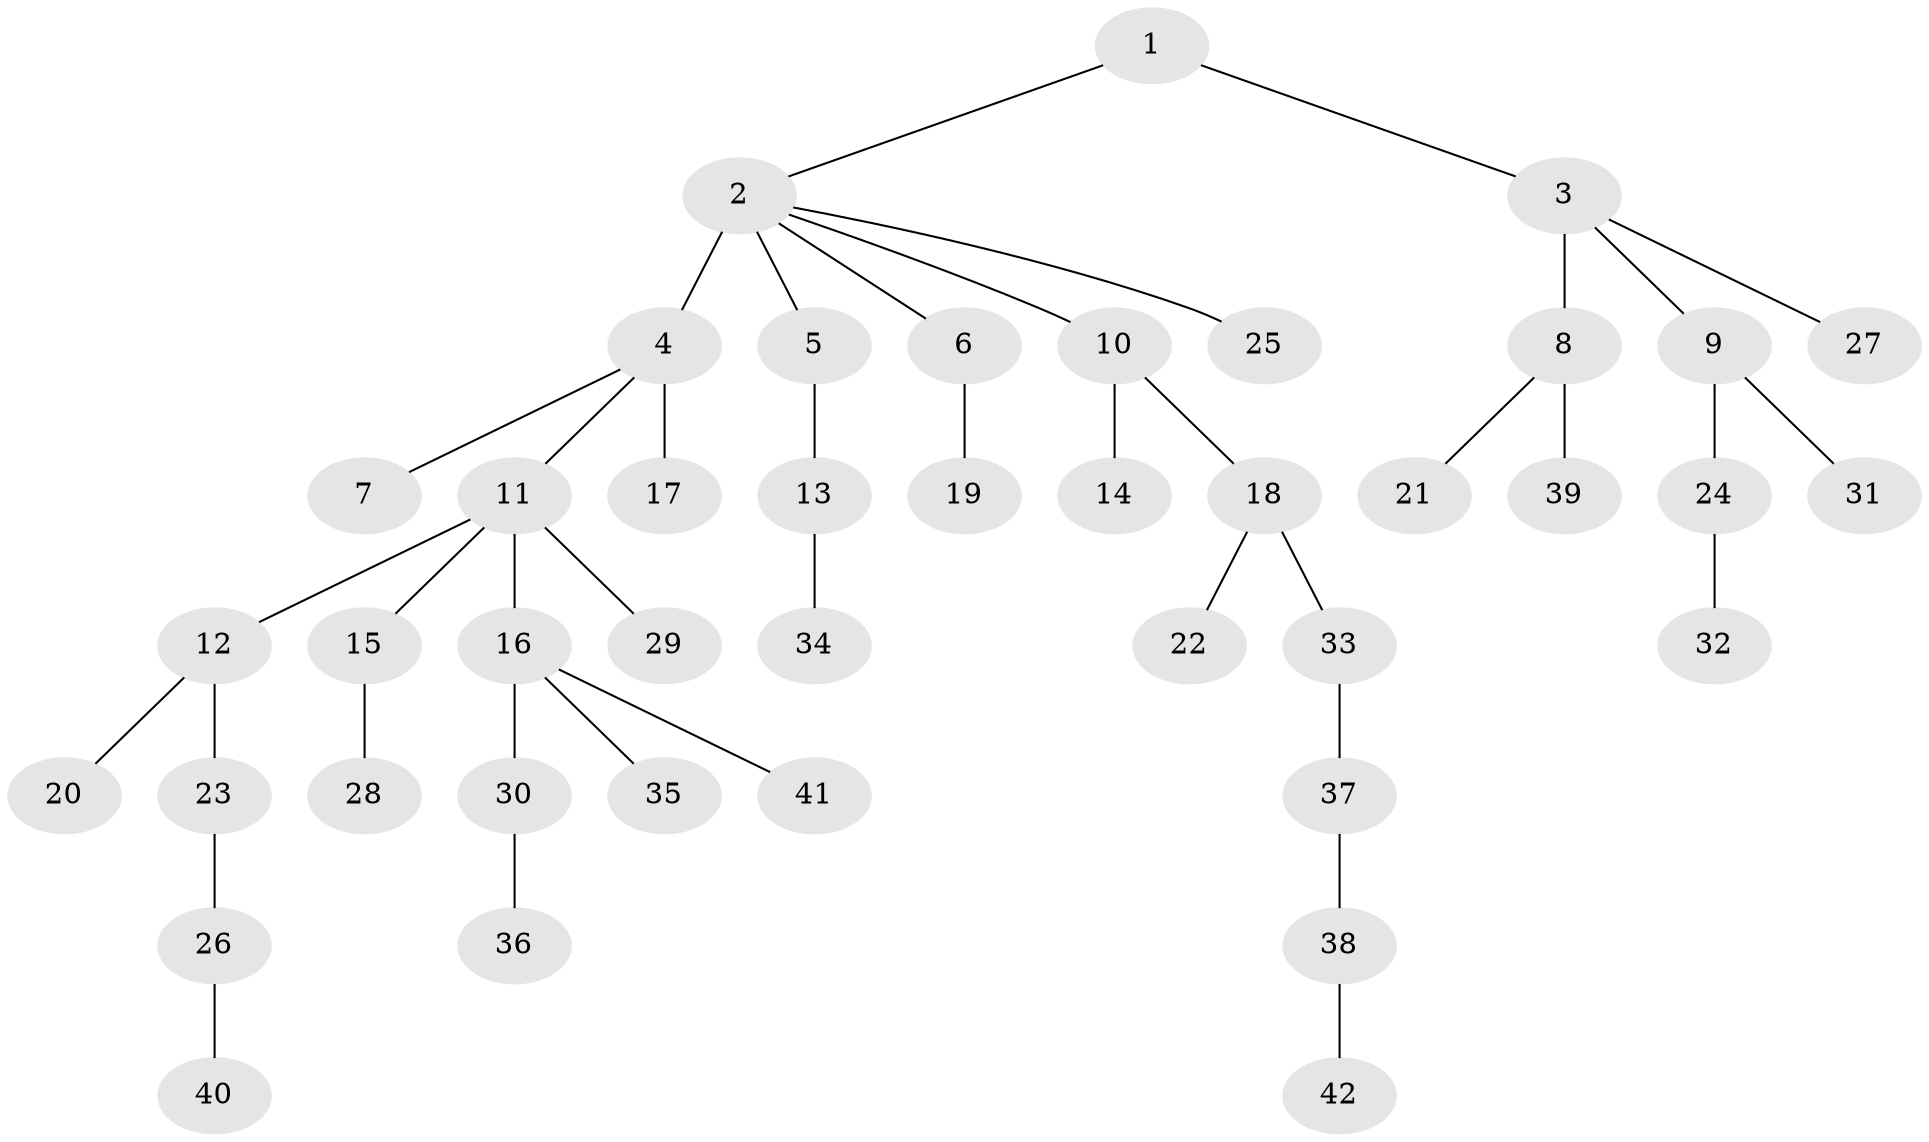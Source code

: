 // original degree distribution, {3: 0.1262135922330097, 6: 0.02912621359223301, 7: 0.019417475728155338, 9: 0.009708737864077669, 2: 0.3106796116504854, 1: 0.4854368932038835, 5: 0.019417475728155338}
// Generated by graph-tools (version 1.1) at 2025/51/03/04/25 22:51:29]
// undirected, 42 vertices, 41 edges
graph export_dot {
  node [color=gray90,style=filled];
  1;
  2;
  3;
  4;
  5;
  6;
  7;
  8;
  9;
  10;
  11;
  12;
  13;
  14;
  15;
  16;
  17;
  18;
  19;
  20;
  21;
  22;
  23;
  24;
  25;
  26;
  27;
  28;
  29;
  30;
  31;
  32;
  33;
  34;
  35;
  36;
  37;
  38;
  39;
  40;
  41;
  42;
  1 -- 2 [weight=1.0];
  1 -- 3 [weight=1.0];
  2 -- 4 [weight=5.0];
  2 -- 5 [weight=1.0];
  2 -- 6 [weight=1.0];
  2 -- 10 [weight=1.0];
  2 -- 25 [weight=1.0];
  3 -- 8 [weight=3.0];
  3 -- 9 [weight=1.0];
  3 -- 27 [weight=1.0];
  4 -- 7 [weight=1.0];
  4 -- 11 [weight=1.0];
  4 -- 17 [weight=1.0];
  5 -- 13 [weight=1.0];
  6 -- 19 [weight=1.0];
  8 -- 21 [weight=1.0];
  8 -- 39 [weight=1.0];
  9 -- 24 [weight=2.0];
  9 -- 31 [weight=1.0];
  10 -- 14 [weight=1.0];
  10 -- 18 [weight=1.0];
  11 -- 12 [weight=1.0];
  11 -- 15 [weight=1.0];
  11 -- 16 [weight=2.0];
  11 -- 29 [weight=1.0];
  12 -- 20 [weight=1.0];
  12 -- 23 [weight=1.0];
  13 -- 34 [weight=1.0];
  15 -- 28 [weight=1.0];
  16 -- 30 [weight=1.0];
  16 -- 35 [weight=1.0];
  16 -- 41 [weight=1.0];
  18 -- 22 [weight=1.0];
  18 -- 33 [weight=1.0];
  23 -- 26 [weight=1.0];
  24 -- 32 [weight=1.0];
  26 -- 40 [weight=1.0];
  30 -- 36 [weight=1.0];
  33 -- 37 [weight=1.0];
  37 -- 38 [weight=1.0];
  38 -- 42 [weight=1.0];
}
